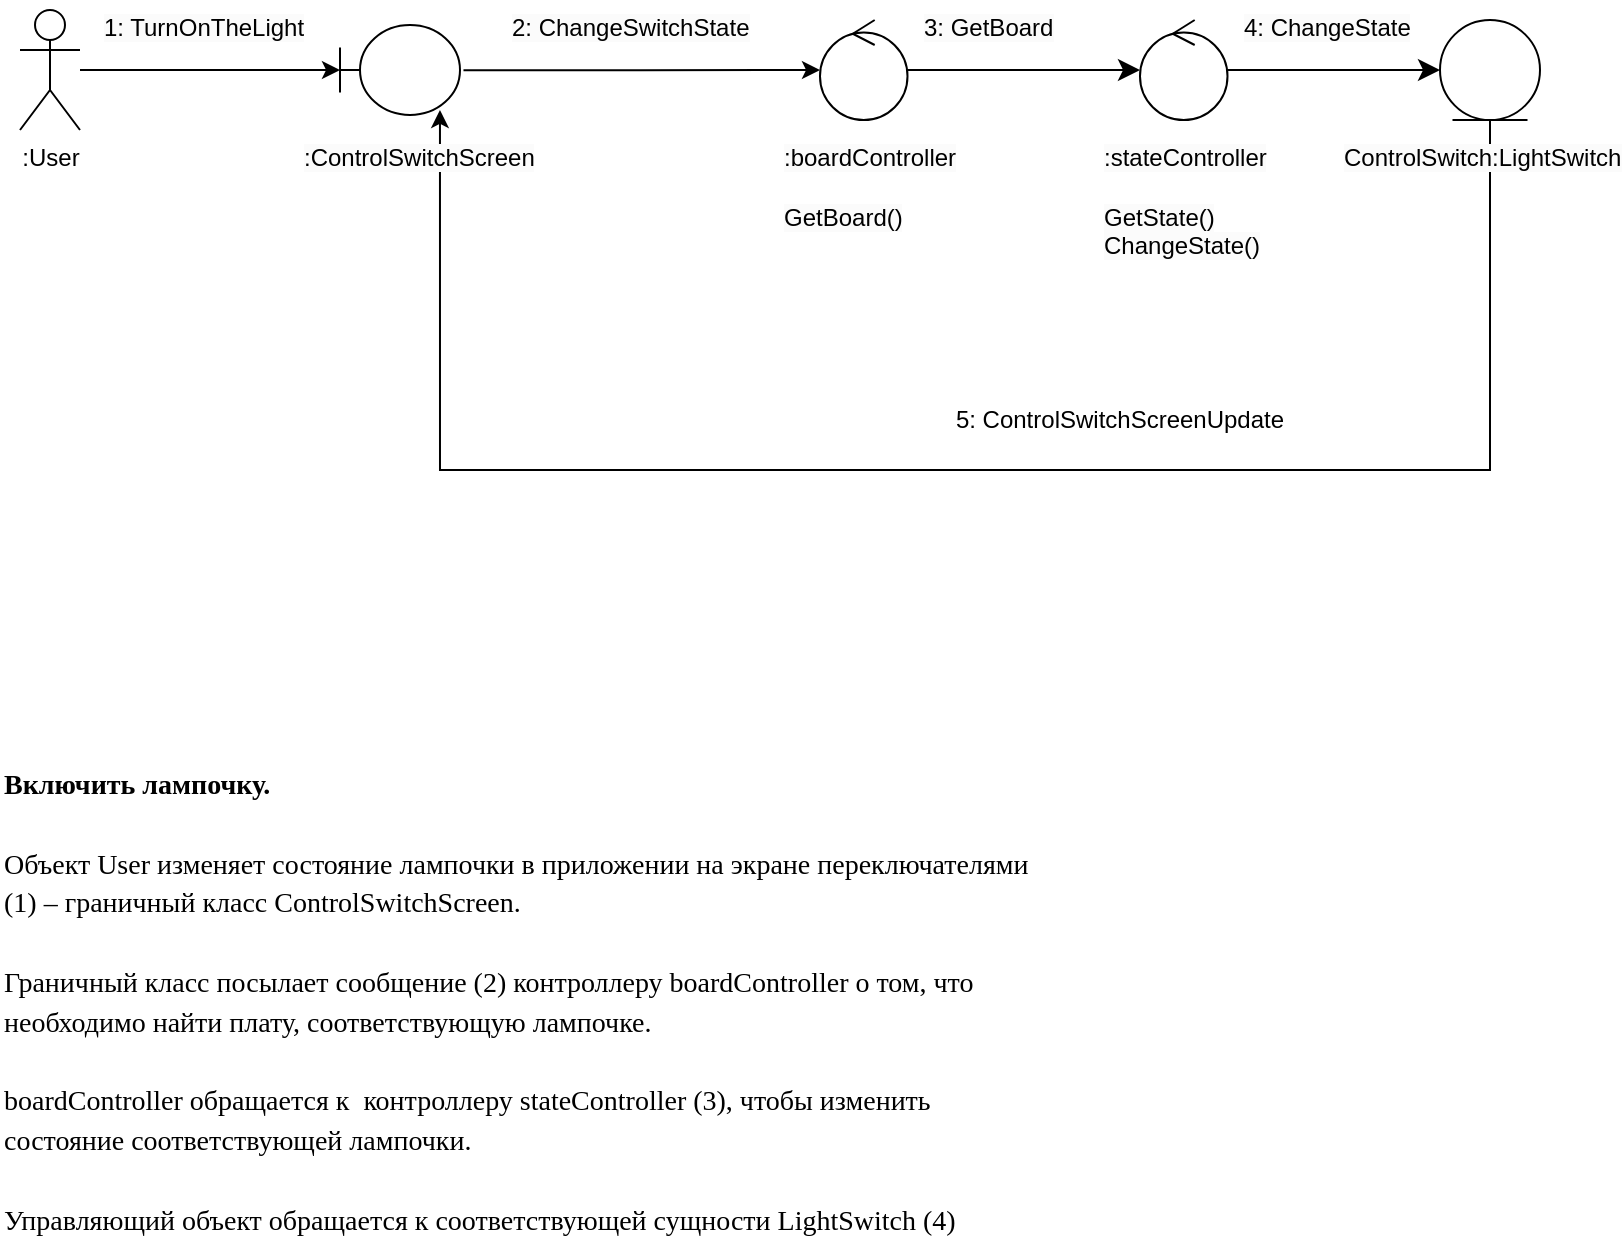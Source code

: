 <mxfile version="22.0.8" type="github">
  <diagram name="Страница — 1" id="B7_EgXtic_XTBQ914R1s">
    <mxGraphModel dx="317" dy="451" grid="1" gridSize="10" guides="1" tooltips="1" connect="1" arrows="1" fold="1" page="1" pageScale="1" pageWidth="827" pageHeight="1169" math="0" shadow="0">
      <root>
        <mxCell id="0" />
        <mxCell id="1" parent="0" />
        <mxCell id="8agiEXOs-_Uzl_Cm2DTF-12" value="" style="edgeStyle=orthogonalEdgeStyle;rounded=0;orthogonalLoop=1;jettySize=auto;html=1;" parent="1" source="8agiEXOs-_Uzl_Cm2DTF-1" target="8agiEXOs-_Uzl_Cm2DTF-4" edge="1">
          <mxGeometry relative="1" as="geometry" />
        </mxCell>
        <mxCell id="8agiEXOs-_Uzl_Cm2DTF-1" value=":User" style="shape=umlActor;verticalLabelPosition=bottom;verticalAlign=top;html=1;outlineConnect=0;" parent="1" vertex="1">
          <mxGeometry x="40" y="60" width="30" height="60" as="geometry" />
        </mxCell>
        <mxCell id="8agiEXOs-_Uzl_Cm2DTF-4" value="" style="shape=umlBoundary;whiteSpace=wrap;html=1;" parent="1" vertex="1">
          <mxGeometry x="200" y="67.5" width="60" height="45" as="geometry" />
        </mxCell>
        <mxCell id="yjJu7aATLmZ8ZDfvRkCJ-1" style="edgeStyle=orthogonalEdgeStyle;rounded=0;orthogonalLoop=1;jettySize=auto;html=1;entryX=0.833;entryY=0.944;entryDx=0;entryDy=0;entryPerimeter=0;" edge="1" parent="1" source="8agiEXOs-_Uzl_Cm2DTF-14" target="8agiEXOs-_Uzl_Cm2DTF-4">
          <mxGeometry relative="1" as="geometry">
            <mxPoint x="250" y="100" as="targetPoint" />
            <Array as="points">
              <mxPoint x="775" y="290" />
              <mxPoint x="250" y="290" />
            </Array>
          </mxGeometry>
        </mxCell>
        <mxCell id="8agiEXOs-_Uzl_Cm2DTF-14" value="" style="ellipse;shape=umlEntity;whiteSpace=wrap;html=1;" parent="1" vertex="1">
          <mxGeometry x="750" y="65" width="50" height="50" as="geometry" />
        </mxCell>
        <mxCell id="8pQAa1wgGIv0_HNlRwhK-2" value="" style="edgeStyle=none;curved=1;rounded=0;orthogonalLoop=1;jettySize=auto;html=1;fontSize=12;startSize=8;endSize=8;" parent="1" source="8agiEXOs-_Uzl_Cm2DTF-15" target="8pQAa1wgGIv0_HNlRwhK-1" edge="1">
          <mxGeometry relative="1" as="geometry" />
        </mxCell>
        <mxCell id="8agiEXOs-_Uzl_Cm2DTF-15" value="" style="ellipse;shape=umlControl;whiteSpace=wrap;html=1;" parent="1" vertex="1">
          <mxGeometry x="440" y="65" width="43.75" height="50" as="geometry" />
        </mxCell>
        <mxCell id="8agiEXOs-_Uzl_Cm2DTF-18" value="&lt;span style=&quot;color: rgb(0, 0, 0); font-family: Helvetica; font-size: 12px; font-style: normal; font-variant-ligatures: normal; font-variant-caps: normal; font-weight: 400; letter-spacing: normal; orphans: 2; text-align: center; text-indent: 0px; text-transform: none; widows: 2; word-spacing: 0px; -webkit-text-stroke-width: 0px; background-color: rgb(251, 251, 251); text-decoration-thickness: initial; text-decoration-style: initial; text-decoration-color: initial; float: none; display: inline !important;&quot;&gt;2: ChangeSwitchState&lt;/span&gt;" style="text;whiteSpace=wrap;html=1;" parent="1" vertex="1">
          <mxGeometry x="284" y="55" width="130" height="30" as="geometry" />
        </mxCell>
        <mxCell id="8agiEXOs-_Uzl_Cm2DTF-19" value="&lt;span style=&quot;color: rgb(0, 0, 0); font-family: Helvetica; font-size: 12px; font-style: normal; font-variant-ligatures: normal; font-variant-caps: normal; font-weight: 400; letter-spacing: normal; orphans: 2; text-align: center; text-indent: 0px; text-transform: none; widows: 2; word-spacing: 0px; -webkit-text-stroke-width: 0px; background-color: rgb(251, 251, 251); text-decoration-thickness: initial; text-decoration-style: initial; text-decoration-color: initial; float: none; display: inline !important;&quot;&gt;1: TurnOnTheLight&lt;/span&gt;" style="text;whiteSpace=wrap;html=1;" parent="1" vertex="1">
          <mxGeometry x="80" y="55" width="120" height="30" as="geometry" />
        </mxCell>
        <mxCell id="8agiEXOs-_Uzl_Cm2DTF-21" value="&lt;span style=&quot;color: rgb(0, 0, 0); font-family: Helvetica; font-size: 12px; font-style: normal; font-variant-ligatures: normal; font-variant-caps: normal; font-weight: 400; letter-spacing: normal; orphans: 2; text-align: center; text-indent: 0px; text-transform: none; widows: 2; word-spacing: 0px; -webkit-text-stroke-width: 0px; background-color: rgb(251, 251, 251); text-decoration-thickness: initial; text-decoration-style: initial; text-decoration-color: initial; float: none; display: inline !important;&quot;&gt;3: GetBoard&lt;/span&gt;" style="text;whiteSpace=wrap;html=1;" parent="1" vertex="1">
          <mxGeometry x="490" y="55" width="130" height="30" as="geometry" />
        </mxCell>
        <mxCell id="8agiEXOs-_Uzl_Cm2DTF-28" value="" style="edgeStyle=orthogonalEdgeStyle;rounded=0;orthogonalLoop=1;jettySize=auto;html=1;exitX=1.029;exitY=0.502;exitDx=0;exitDy=0;exitPerimeter=0;" parent="1" source="8agiEXOs-_Uzl_Cm2DTF-4" target="8agiEXOs-_Uzl_Cm2DTF-15" edge="1">
          <mxGeometry relative="1" as="geometry">
            <mxPoint x="470" y="90" as="sourcePoint" />
          </mxGeometry>
        </mxCell>
        <mxCell id="8agiEXOs-_Uzl_Cm2DTF-33" value="&lt;span style=&quot;color: rgb(0, 0, 0); font-family: Helvetica; font-size: 12px; font-style: normal; font-variant-ligatures: normal; font-variant-caps: normal; font-weight: 400; letter-spacing: normal; orphans: 2; text-align: center; text-indent: 0px; text-transform: none; widows: 2; word-spacing: 0px; -webkit-text-stroke-width: 0px; background-color: rgb(251, 251, 251); text-decoration-thickness: initial; text-decoration-style: initial; text-decoration-color: initial; float: none; display: inline !important;&quot;&gt;GetState()&lt;br&gt;ChangeState()&lt;br&gt;&lt;/span&gt;" style="text;whiteSpace=wrap;html=1;" parent="1" vertex="1">
          <mxGeometry x="580" y="150" width="90" height="30" as="geometry" />
        </mxCell>
        <mxCell id="8agiEXOs-_Uzl_Cm2DTF-34" value="&lt;span style=&quot;color: rgb(0, 0, 0); font-family: Helvetica; font-size: 12px; font-style: normal; font-variant-ligatures: normal; font-variant-caps: normal; font-weight: 400; letter-spacing: normal; orphans: 2; text-align: center; text-indent: 0px; text-transform: none; widows: 2; word-spacing: 0px; -webkit-text-stroke-width: 0px; background-color: rgb(251, 251, 251); text-decoration-thickness: initial; text-decoration-style: initial; text-decoration-color: initial; float: none; display: inline !important;&quot;&gt;:ControlSwitchScreen&lt;/span&gt;" style="text;whiteSpace=wrap;html=1;" parent="1" vertex="1">
          <mxGeometry x="180" y="120" width="150" height="40" as="geometry" />
        </mxCell>
        <mxCell id="8agiEXOs-_Uzl_Cm2DTF-35" value="&lt;span style=&quot;color: rgb(0, 0, 0); font-family: Helvetica; font-size: 12px; font-style: normal; font-variant-ligatures: normal; font-variant-caps: normal; font-weight: 400; letter-spacing: normal; orphans: 2; text-align: center; text-indent: 0px; text-transform: none; widows: 2; word-spacing: 0px; -webkit-text-stroke-width: 0px; background-color: rgb(251, 251, 251); text-decoration-thickness: initial; text-decoration-style: initial; text-decoration-color: initial; float: none; display: inline !important;&quot;&gt;:boardController&lt;/span&gt;" style="text;whiteSpace=wrap;html=1;" parent="1" vertex="1">
          <mxGeometry x="420" y="120" width="120" height="40" as="geometry" />
        </mxCell>
        <mxCell id="8agiEXOs-_Uzl_Cm2DTF-36" value="&lt;span style=&quot;color: rgb(0, 0, 0); font-family: Helvetica; font-size: 12px; font-style: normal; font-variant-ligatures: normal; font-variant-caps: normal; font-weight: 400; letter-spacing: normal; orphans: 2; text-align: center; text-indent: 0px; text-transform: none; widows: 2; word-spacing: 0px; -webkit-text-stroke-width: 0px; background-color: rgb(251, 251, 251); text-decoration-thickness: initial; text-decoration-style: initial; text-decoration-color: initial; float: none; display: inline !important;&quot;&gt;ControlSwitch:LightSwitch&lt;/span&gt;" style="text;whiteSpace=wrap;html=1;" parent="1" vertex="1">
          <mxGeometry x="700" y="120" width="100" height="40" as="geometry" />
        </mxCell>
        <mxCell id="8pQAa1wgGIv0_HNlRwhK-4" value="" style="edgeStyle=none;curved=1;rounded=0;orthogonalLoop=1;jettySize=auto;html=1;fontSize=12;startSize=8;endSize=8;" parent="1" source="8pQAa1wgGIv0_HNlRwhK-1" target="8agiEXOs-_Uzl_Cm2DTF-14" edge="1">
          <mxGeometry relative="1" as="geometry" />
        </mxCell>
        <mxCell id="8pQAa1wgGIv0_HNlRwhK-1" value="" style="ellipse;shape=umlControl;whiteSpace=wrap;html=1;" parent="1" vertex="1">
          <mxGeometry x="600" y="65" width="43.75" height="50" as="geometry" />
        </mxCell>
        <mxCell id="8pQAa1wgGIv0_HNlRwhK-5" value="&lt;span style=&quot;color: rgb(0, 0, 0); font-family: Helvetica; font-size: 12px; font-style: normal; font-variant-ligatures: normal; font-variant-caps: normal; font-weight: 400; letter-spacing: normal; orphans: 2; text-align: center; text-indent: 0px; text-transform: none; widows: 2; word-spacing: 0px; -webkit-text-stroke-width: 0px; background-color: rgb(251, 251, 251); text-decoration-thickness: initial; text-decoration-style: initial; text-decoration-color: initial; float: none; display: inline !important;&quot;&gt;4: ChangeState&lt;/span&gt;" style="text;whiteSpace=wrap;html=1;" parent="1" vertex="1">
          <mxGeometry x="650" y="55" width="130" height="30" as="geometry" />
        </mxCell>
        <mxCell id="8pQAa1wgGIv0_HNlRwhK-6" value="&lt;span style=&quot;color: rgb(0, 0, 0); font-family: Helvetica; font-size: 12px; font-style: normal; font-variant-ligatures: normal; font-variant-caps: normal; font-weight: 400; letter-spacing: normal; orphans: 2; text-align: center; text-indent: 0px; text-transform: none; widows: 2; word-spacing: 0px; -webkit-text-stroke-width: 0px; background-color: rgb(251, 251, 251); text-decoration-thickness: initial; text-decoration-style: initial; text-decoration-color: initial; float: none; display: inline !important;&quot;&gt;:stateController&lt;/span&gt;" style="text;whiteSpace=wrap;html=1;" parent="1" vertex="1">
          <mxGeometry x="580" y="120" width="120" height="40" as="geometry" />
        </mxCell>
        <mxCell id="8pQAa1wgGIv0_HNlRwhK-7" value="&lt;span style=&quot;color: rgb(0, 0, 0); font-family: Helvetica; font-size: 12px; font-style: normal; font-variant-ligatures: normal; font-variant-caps: normal; font-weight: 400; letter-spacing: normal; orphans: 2; text-align: center; text-indent: 0px; text-transform: none; widows: 2; word-spacing: 0px; -webkit-text-stroke-width: 0px; background-color: rgb(251, 251, 251); text-decoration-thickness: initial; text-decoration-style: initial; text-decoration-color: initial; float: none; display: inline !important;&quot;&gt;GetBoard()&lt;br&gt;&lt;/span&gt;" style="text;whiteSpace=wrap;html=1;" parent="1" vertex="1">
          <mxGeometry x="420" y="150" width="90" height="30" as="geometry" />
        </mxCell>
        <mxCell id="8pQAa1wgGIv0_HNlRwhK-8" value="&lt;font style=&quot;font-size: 14px;&quot;&gt;&lt;b&gt;Включить лампочку.&lt;/b&gt;&lt;br&gt;&lt;br&gt;Объект User изменяет состояние лампочки в приложении на экране переключателями (1) – граничный класс ControlSwitchScreen. &lt;br&gt;&lt;br&gt;Граничный класс посылает сообщение (2) контроллеру boardController о том, что необходимо найти плату, соответствующую лампочке.&lt;br&gt;&lt;br&gt;boardController обращается к&amp;nbsp; контроллеру stateController (3), чтобы изменить состояние соответствующей лампочки.&lt;br&gt;&lt;br&gt;Управляющий объект обращается к соответствующей сущности LightSwitch (4)&amp;nbsp;&lt;/font&gt;" style="text;strokeColor=none;fillColor=none;html=1;align=left;verticalAlign=top;whiteSpace=wrap;rounded=0;fontSize=16;fontFamily=Verdana;" parent="1" vertex="1">
          <mxGeometry x="30" y="430" width="520" height="250" as="geometry" />
        </mxCell>
        <mxCell id="yjJu7aATLmZ8ZDfvRkCJ-3" value="5: ControlSwitchScreenUpdate" style="text;strokeColor=none;align=center;fillColor=none;html=1;verticalAlign=middle;whiteSpace=wrap;rounded=0;" vertex="1" parent="1">
          <mxGeometry x="500" y="230" width="180" height="70" as="geometry" />
        </mxCell>
      </root>
    </mxGraphModel>
  </diagram>
</mxfile>
